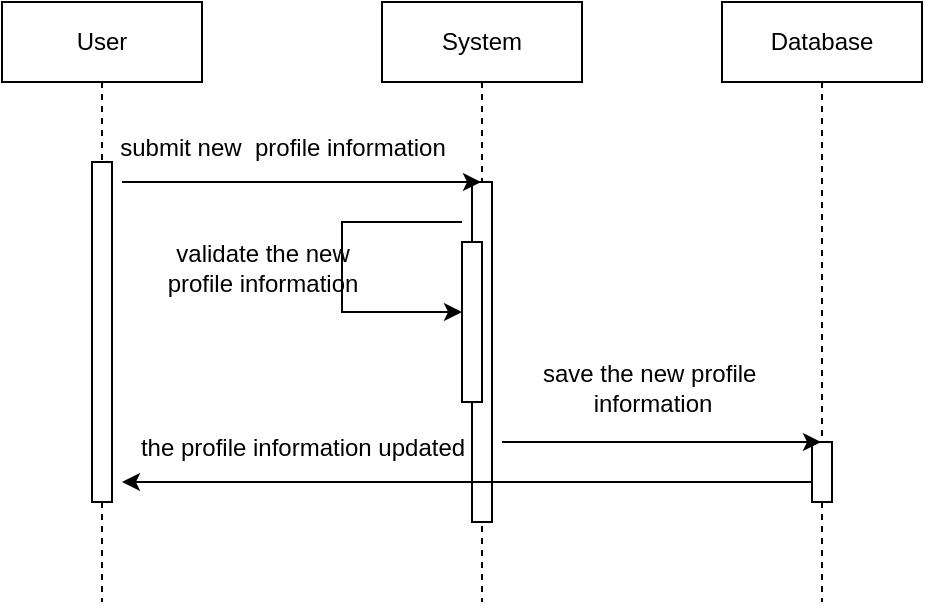 <mxfile version="26.2.15">
  <diagram name="Page-1" id="2YBvvXClWsGukQMizWep">
    <mxGraphModel dx="273" dy="618" grid="1" gridSize="10" guides="1" tooltips="1" connect="1" arrows="1" fold="1" page="1" pageScale="1" pageWidth="850" pageHeight="1100" math="0" shadow="0">
      <root>
        <mxCell id="0" />
        <mxCell id="1" parent="0" />
        <mxCell id="TKelYvnCOyz2iMaiiRlV-1" value="System" style="shape=umlLifeline;perimeter=lifelinePerimeter;whiteSpace=wrap;html=1;container=0;dropTarget=0;collapsible=0;recursiveResize=0;outlineConnect=0;portConstraint=eastwest;newEdgeStyle={&quot;edgeStyle&quot;:&quot;elbowEdgeStyle&quot;,&quot;elbow&quot;:&quot;vertical&quot;,&quot;curved&quot;:0,&quot;rounded&quot;:0};" vertex="1" parent="1">
          <mxGeometry x="230" y="40" width="100" height="300" as="geometry" />
        </mxCell>
        <mxCell id="TKelYvnCOyz2iMaiiRlV-2" value="" style="html=1;points=[];perimeter=orthogonalPerimeter;outlineConnect=0;targetShapes=umlLifeline;portConstraint=eastwest;newEdgeStyle={&quot;edgeStyle&quot;:&quot;elbowEdgeStyle&quot;,&quot;elbow&quot;:&quot;vertical&quot;,&quot;curved&quot;:0,&quot;rounded&quot;:0};" vertex="1" parent="TKelYvnCOyz2iMaiiRlV-1">
          <mxGeometry x="45" y="90" width="10" height="170" as="geometry" />
        </mxCell>
        <mxCell id="TKelYvnCOyz2iMaiiRlV-3" value="" style="html=1;points=[];perimeter=orthogonalPerimeter;outlineConnect=0;targetShapes=umlLifeline;portConstraint=eastwest;newEdgeStyle={&quot;edgeStyle&quot;:&quot;elbowEdgeStyle&quot;,&quot;elbow&quot;:&quot;vertical&quot;,&quot;curved&quot;:0,&quot;rounded&quot;:0};" vertex="1" parent="TKelYvnCOyz2iMaiiRlV-1">
          <mxGeometry x="40" y="120" width="10" height="80" as="geometry" />
        </mxCell>
        <mxCell id="TKelYvnCOyz2iMaiiRlV-4" value="User" style="shape=umlLifeline;perimeter=lifelinePerimeter;whiteSpace=wrap;html=1;container=0;dropTarget=0;collapsible=0;recursiveResize=0;outlineConnect=0;portConstraint=eastwest;newEdgeStyle={&quot;edgeStyle&quot;:&quot;elbowEdgeStyle&quot;,&quot;elbow&quot;:&quot;vertical&quot;,&quot;curved&quot;:0,&quot;rounded&quot;:0};" vertex="1" parent="1">
          <mxGeometry x="40" y="40" width="100" height="300" as="geometry" />
        </mxCell>
        <mxCell id="TKelYvnCOyz2iMaiiRlV-5" value="" style="html=1;points=[];perimeter=orthogonalPerimeter;outlineConnect=0;targetShapes=umlLifeline;portConstraint=eastwest;newEdgeStyle={&quot;edgeStyle&quot;:&quot;elbowEdgeStyle&quot;,&quot;elbow&quot;:&quot;vertical&quot;,&quot;curved&quot;:0,&quot;rounded&quot;:0};" vertex="1" parent="TKelYvnCOyz2iMaiiRlV-4">
          <mxGeometry x="45" y="80" width="10" height="170" as="geometry" />
        </mxCell>
        <mxCell id="TKelYvnCOyz2iMaiiRlV-6" value="" style="endArrow=classic;html=1;rounded=0;" edge="1" parent="1" target="TKelYvnCOyz2iMaiiRlV-1">
          <mxGeometry width="50" height="50" relative="1" as="geometry">
            <mxPoint x="100" y="130" as="sourcePoint" />
            <mxPoint x="150" y="80" as="targetPoint" />
          </mxGeometry>
        </mxCell>
        <mxCell id="TKelYvnCOyz2iMaiiRlV-7" value="submit new&amp;nbsp; profile information" style="text;html=1;align=center;verticalAlign=middle;resizable=0;points=[];autosize=1;strokeColor=none;fillColor=none;" vertex="1" parent="1">
          <mxGeometry x="90" y="98" width="180" height="30" as="geometry" />
        </mxCell>
        <mxCell id="TKelYvnCOyz2iMaiiRlV-8" value="" style="endArrow=classic;html=1;rounded=0;edgeStyle=orthogonalEdgeStyle;" edge="1" parent="1">
          <mxGeometry width="50" height="50" relative="1" as="geometry">
            <mxPoint x="270" y="150" as="sourcePoint" />
            <mxPoint x="270" y="195" as="targetPoint" />
            <Array as="points">
              <mxPoint x="210" y="150" />
              <mxPoint x="210" y="195" />
            </Array>
          </mxGeometry>
        </mxCell>
        <mxCell id="TKelYvnCOyz2iMaiiRlV-9" value="validate the new&lt;div&gt;profile information&lt;/div&gt;" style="text;html=1;align=center;verticalAlign=middle;resizable=0;points=[];autosize=1;strokeColor=none;fillColor=none;" vertex="1" parent="1">
          <mxGeometry x="110" y="153" width="120" height="40" as="geometry" />
        </mxCell>
        <mxCell id="TKelYvnCOyz2iMaiiRlV-10" value="" style="endArrow=classic;html=1;rounded=0;" edge="1" parent="1" source="TKelYvnCOyz2iMaiiRlV-12">
          <mxGeometry width="50" height="50" relative="1" as="geometry">
            <mxPoint x="270.5" y="280" as="sourcePoint" />
            <mxPoint x="100" y="280" as="targetPoint" />
          </mxGeometry>
        </mxCell>
        <mxCell id="TKelYvnCOyz2iMaiiRlV-11" value="the profile information updated" style="text;html=1;align=center;verticalAlign=middle;resizable=0;points=[];autosize=1;strokeColor=none;fillColor=none;" vertex="1" parent="1">
          <mxGeometry x="100" y="248" width="180" height="30" as="geometry" />
        </mxCell>
        <mxCell id="TKelYvnCOyz2iMaiiRlV-12" value="Database" style="shape=umlLifeline;perimeter=lifelinePerimeter;whiteSpace=wrap;html=1;container=0;dropTarget=0;collapsible=0;recursiveResize=0;outlineConnect=0;portConstraint=eastwest;newEdgeStyle={&quot;edgeStyle&quot;:&quot;elbowEdgeStyle&quot;,&quot;elbow&quot;:&quot;vertical&quot;,&quot;curved&quot;:0,&quot;rounded&quot;:0};" vertex="1" parent="1">
          <mxGeometry x="400" y="40" width="100" height="300" as="geometry" />
        </mxCell>
        <mxCell id="TKelYvnCOyz2iMaiiRlV-13" value="" style="html=1;points=[];perimeter=orthogonalPerimeter;outlineConnect=0;targetShapes=umlLifeline;portConstraint=eastwest;newEdgeStyle={&quot;edgeStyle&quot;:&quot;elbowEdgeStyle&quot;,&quot;elbow&quot;:&quot;vertical&quot;,&quot;curved&quot;:0,&quot;rounded&quot;:0};" vertex="1" parent="TKelYvnCOyz2iMaiiRlV-12">
          <mxGeometry x="45" y="220" width="10" height="30" as="geometry" />
        </mxCell>
        <mxCell id="TKelYvnCOyz2iMaiiRlV-14" value="" style="endArrow=classic;html=1;rounded=0;" edge="1" parent="1" target="TKelYvnCOyz2iMaiiRlV-12">
          <mxGeometry width="50" height="50" relative="1" as="geometry">
            <mxPoint x="290" y="260" as="sourcePoint" />
            <mxPoint x="340" y="210" as="targetPoint" />
          </mxGeometry>
        </mxCell>
        <mxCell id="TKelYvnCOyz2iMaiiRlV-15" value="save the new profile&amp;nbsp;&lt;div&gt;information&lt;/div&gt;" style="text;html=1;align=center;verticalAlign=middle;resizable=0;points=[];autosize=1;strokeColor=none;fillColor=none;" vertex="1" parent="1">
          <mxGeometry x="300" y="213" width="130" height="40" as="geometry" />
        </mxCell>
      </root>
    </mxGraphModel>
  </diagram>
</mxfile>
